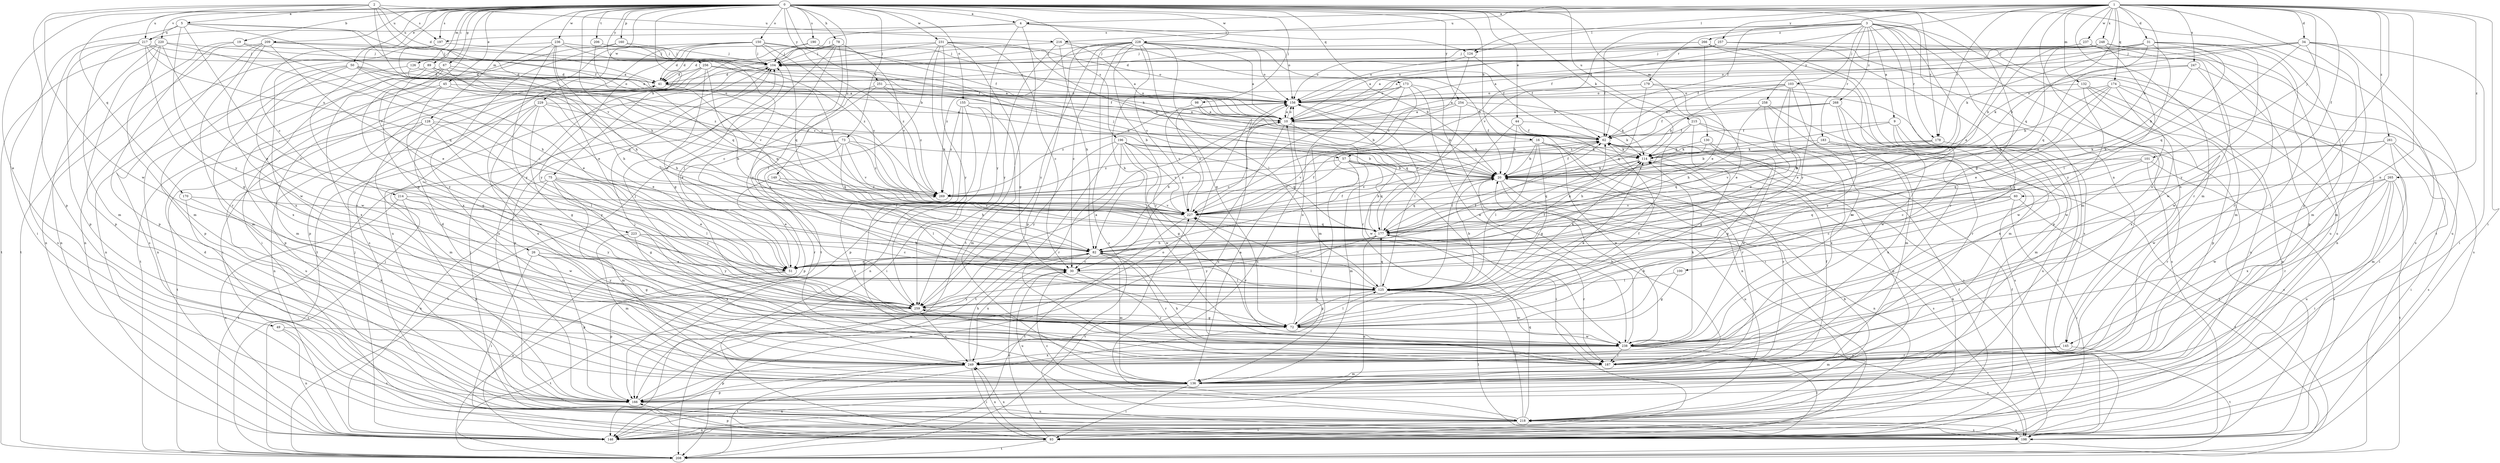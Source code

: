 strict digraph  {
0;
1;
2;
3;
4;
5;
9;
10;
16;
19;
20;
26;
30;
31;
34;
41;
44;
45;
49;
50;
51;
57;
60;
62;
67;
72;
73;
75;
78;
82;
89;
93;
98;
100;
101;
103;
104;
114;
124;
125;
126;
128;
130;
132;
136;
145;
146;
149;
150;
155;
156;
160;
166;
170;
173;
174;
177;
178;
179;
183;
187;
190;
196;
197;
198;
206;
208;
209;
214;
215;
216;
217;
218;
220;
223;
227;
228;
229;
231;
236;
237;
238;
247;
248;
249;
251;
254;
256;
257;
258;
259;
261;
265;
266;
268;
269;
0 -> 4  [label=a];
0 -> 16  [label=b];
0 -> 19  [label=b];
0 -> 26  [label=c];
0 -> 44  [label=e];
0 -> 45  [label=e];
0 -> 49  [label=e];
0 -> 50  [label=e];
0 -> 57  [label=f];
0 -> 67  [label=g];
0 -> 72  [label=g];
0 -> 73  [label=h];
0 -> 75  [label=h];
0 -> 78  [label=h];
0 -> 82  [label=h];
0 -> 89  [label=i];
0 -> 98  [label=j];
0 -> 114  [label=k];
0 -> 126  [label=m];
0 -> 128  [label=m];
0 -> 130  [label=m];
0 -> 145  [label=n];
0 -> 149  [label=o];
0 -> 150  [label=o];
0 -> 155  [label=o];
0 -> 160  [label=p];
0 -> 170  [label=q];
0 -> 173  [label=q];
0 -> 178  [label=r];
0 -> 190  [label=s];
0 -> 196  [label=s];
0 -> 197  [label=s];
0 -> 206  [label=t];
0 -> 208  [label=t];
0 -> 209  [label=u];
0 -> 214  [label=u];
0 -> 215  [label=u];
0 -> 220  [label=v];
0 -> 223  [label=v];
0 -> 228  [label=w];
0 -> 229  [label=w];
0 -> 231  [label=w];
0 -> 236  [label=w];
0 -> 251  [label=y];
0 -> 254  [label=y];
0 -> 256  [label=y];
1 -> 4  [label=a];
1 -> 20  [label=b];
1 -> 31  [label=d];
1 -> 34  [label=d];
1 -> 51  [label=e];
1 -> 57  [label=f];
1 -> 60  [label=f];
1 -> 62  [label=f];
1 -> 93  [label=i];
1 -> 100  [label=j];
1 -> 101  [label=j];
1 -> 124  [label=l];
1 -> 132  [label=m];
1 -> 136  [label=m];
1 -> 145  [label=n];
1 -> 166  [label=p];
1 -> 174  [label=q];
1 -> 177  [label=q];
1 -> 178  [label=r];
1 -> 216  [label=u];
1 -> 237  [label=w];
1 -> 247  [label=x];
1 -> 248  [label=x];
1 -> 249  [label=x];
1 -> 257  [label=y];
1 -> 261  [label=z];
1 -> 265  [label=z];
2 -> 5  [label=a];
2 -> 41  [label=d];
2 -> 62  [label=f];
2 -> 166  [label=p];
2 -> 197  [label=s];
2 -> 216  [label=u];
2 -> 217  [label=u];
2 -> 227  [label=v];
2 -> 238  [label=w];
3 -> 9  [label=a];
3 -> 30  [label=c];
3 -> 103  [label=j];
3 -> 124  [label=l];
3 -> 136  [label=m];
3 -> 145  [label=n];
3 -> 178  [label=r];
3 -> 179  [label=r];
3 -> 183  [label=r];
3 -> 187  [label=r];
3 -> 197  [label=s];
3 -> 198  [label=s];
3 -> 227  [label=v];
3 -> 258  [label=y];
3 -> 266  [label=z];
3 -> 268  [label=z];
4 -> 104  [label=j];
4 -> 124  [label=l];
4 -> 156  [label=o];
4 -> 208  [label=t];
4 -> 217  [label=u];
4 -> 259  [label=y];
5 -> 10  [label=a];
5 -> 20  [label=b];
5 -> 93  [label=i];
5 -> 125  [label=l];
5 -> 217  [label=u];
5 -> 227  [label=v];
5 -> 259  [label=y];
9 -> 62  [label=f];
9 -> 93  [label=i];
9 -> 136  [label=m];
9 -> 218  [label=u];
9 -> 227  [label=v];
10 -> 62  [label=f];
10 -> 82  [label=h];
10 -> 156  [label=o];
10 -> 166  [label=p];
10 -> 227  [label=v];
10 -> 238  [label=w];
16 -> 20  [label=b];
16 -> 72  [label=g];
16 -> 114  [label=k];
16 -> 125  [label=l];
16 -> 187  [label=r];
16 -> 227  [label=v];
16 -> 238  [label=w];
19 -> 82  [label=h];
19 -> 104  [label=j];
19 -> 166  [label=p];
19 -> 208  [label=t];
20 -> 62  [label=f];
20 -> 104  [label=j];
20 -> 146  [label=n];
20 -> 177  [label=q];
20 -> 198  [label=s];
20 -> 218  [label=u];
20 -> 269  [label=z];
26 -> 51  [label=e];
26 -> 72  [label=g];
26 -> 93  [label=i];
26 -> 166  [label=p];
26 -> 259  [label=y];
30 -> 125  [label=l];
30 -> 187  [label=r];
30 -> 218  [label=u];
31 -> 62  [label=f];
31 -> 82  [label=h];
31 -> 104  [label=j];
31 -> 114  [label=k];
31 -> 125  [label=l];
31 -> 136  [label=m];
31 -> 156  [label=o];
31 -> 177  [label=q];
31 -> 187  [label=r];
31 -> 259  [label=y];
34 -> 10  [label=a];
34 -> 20  [label=b];
34 -> 93  [label=i];
34 -> 104  [label=j];
34 -> 136  [label=m];
34 -> 177  [label=q];
34 -> 218  [label=u];
34 -> 238  [label=w];
41 -> 156  [label=o];
41 -> 177  [label=q];
44 -> 20  [label=b];
44 -> 62  [label=f];
44 -> 114  [label=k];
44 -> 125  [label=l];
44 -> 198  [label=s];
45 -> 72  [label=g];
45 -> 82  [label=h];
45 -> 136  [label=m];
45 -> 156  [label=o];
45 -> 166  [label=p];
49 -> 146  [label=n];
49 -> 198  [label=s];
49 -> 238  [label=w];
50 -> 10  [label=a];
50 -> 41  [label=d];
50 -> 51  [label=e];
50 -> 136  [label=m];
50 -> 166  [label=p];
50 -> 177  [label=q];
50 -> 238  [label=w];
51 -> 62  [label=f];
51 -> 104  [label=j];
51 -> 146  [label=n];
51 -> 166  [label=p];
57 -> 20  [label=b];
57 -> 93  [label=i];
57 -> 136  [label=m];
57 -> 146  [label=n];
57 -> 177  [label=q];
57 -> 227  [label=v];
57 -> 269  [label=z];
60 -> 30  [label=c];
60 -> 93  [label=i];
60 -> 177  [label=q];
60 -> 208  [label=t];
60 -> 227  [label=v];
62 -> 114  [label=k];
62 -> 166  [label=p];
62 -> 269  [label=z];
67 -> 41  [label=d];
67 -> 82  [label=h];
67 -> 156  [label=o];
67 -> 208  [label=t];
67 -> 249  [label=x];
67 -> 259  [label=y];
72 -> 62  [label=f];
72 -> 104  [label=j];
72 -> 114  [label=k];
72 -> 125  [label=l];
72 -> 156  [label=o];
72 -> 238  [label=w];
73 -> 114  [label=k];
73 -> 166  [label=p];
73 -> 177  [label=q];
73 -> 187  [label=r];
73 -> 208  [label=t];
73 -> 227  [label=v];
73 -> 269  [label=z];
75 -> 51  [label=e];
75 -> 72  [label=g];
75 -> 125  [label=l];
75 -> 136  [label=m];
75 -> 146  [label=n];
75 -> 208  [label=t];
75 -> 259  [label=y];
75 -> 269  [label=z];
78 -> 72  [label=g];
78 -> 104  [label=j];
78 -> 125  [label=l];
78 -> 208  [label=t];
78 -> 218  [label=u];
78 -> 227  [label=v];
78 -> 259  [label=y];
82 -> 30  [label=c];
82 -> 51  [label=e];
82 -> 62  [label=f];
82 -> 125  [label=l];
82 -> 136  [label=m];
82 -> 187  [label=r];
82 -> 249  [label=x];
89 -> 41  [label=d];
89 -> 146  [label=n];
89 -> 227  [label=v];
89 -> 249  [label=x];
89 -> 269  [label=z];
93 -> 30  [label=c];
93 -> 62  [label=f];
93 -> 166  [label=p];
93 -> 208  [label=t];
93 -> 249  [label=x];
98 -> 10  [label=a];
98 -> 20  [label=b];
98 -> 227  [label=v];
100 -> 72  [label=g];
100 -> 125  [label=l];
101 -> 20  [label=b];
101 -> 30  [label=c];
101 -> 51  [label=e];
101 -> 187  [label=r];
101 -> 198  [label=s];
103 -> 20  [label=b];
103 -> 51  [label=e];
103 -> 62  [label=f];
103 -> 82  [label=h];
103 -> 136  [label=m];
103 -> 156  [label=o];
103 -> 238  [label=w];
104 -> 41  [label=d];
114 -> 20  [label=b];
114 -> 177  [label=q];
114 -> 187  [label=r];
124 -> 62  [label=f];
124 -> 156  [label=o];
124 -> 227  [label=v];
125 -> 20  [label=b];
125 -> 62  [label=f];
125 -> 72  [label=g];
125 -> 114  [label=k];
125 -> 177  [label=q];
125 -> 227  [label=v];
125 -> 238  [label=w];
125 -> 259  [label=y];
126 -> 41  [label=d];
126 -> 146  [label=n];
126 -> 269  [label=z];
128 -> 62  [label=f];
128 -> 125  [label=l];
128 -> 136  [label=m];
128 -> 208  [label=t];
128 -> 218  [label=u];
128 -> 259  [label=y];
130 -> 72  [label=g];
130 -> 82  [label=h];
130 -> 114  [label=k];
130 -> 238  [label=w];
132 -> 156  [label=o];
132 -> 166  [label=p];
132 -> 218  [label=u];
132 -> 238  [label=w];
132 -> 249  [label=x];
136 -> 10  [label=a];
136 -> 62  [label=f];
136 -> 93  [label=i];
136 -> 104  [label=j];
136 -> 146  [label=n];
136 -> 166  [label=p];
145 -> 136  [label=m];
145 -> 187  [label=r];
145 -> 208  [label=t];
145 -> 249  [label=x];
146 -> 62  [label=f];
146 -> 104  [label=j];
146 -> 114  [label=k];
149 -> 51  [label=e];
149 -> 82  [label=h];
149 -> 125  [label=l];
149 -> 269  [label=z];
150 -> 41  [label=d];
150 -> 104  [label=j];
150 -> 156  [label=o];
150 -> 177  [label=q];
150 -> 198  [label=s];
150 -> 218  [label=u];
150 -> 227  [label=v];
150 -> 259  [label=y];
150 -> 269  [label=z];
155 -> 10  [label=a];
155 -> 93  [label=i];
155 -> 136  [label=m];
155 -> 146  [label=n];
155 -> 166  [label=p];
155 -> 269  [label=z];
156 -> 10  [label=a];
156 -> 20  [label=b];
156 -> 177  [label=q];
156 -> 269  [label=z];
160 -> 30  [label=c];
160 -> 93  [label=i];
160 -> 104  [label=j];
160 -> 249  [label=x];
166 -> 156  [label=o];
166 -> 218  [label=u];
170 -> 198  [label=s];
170 -> 227  [label=v];
170 -> 249  [label=x];
173 -> 82  [label=h];
173 -> 93  [label=i];
173 -> 136  [label=m];
173 -> 146  [label=n];
173 -> 156  [label=o];
173 -> 187  [label=r];
173 -> 238  [label=w];
174 -> 20  [label=b];
174 -> 51  [label=e];
174 -> 93  [label=i];
174 -> 146  [label=n];
174 -> 156  [label=o];
174 -> 227  [label=v];
174 -> 238  [label=w];
177 -> 82  [label=h];
177 -> 114  [label=k];
177 -> 146  [label=n];
177 -> 156  [label=o];
177 -> 187  [label=r];
177 -> 259  [label=y];
178 -> 20  [label=b];
178 -> 114  [label=k];
178 -> 198  [label=s];
178 -> 227  [label=v];
179 -> 10  [label=a];
179 -> 51  [label=e];
179 -> 156  [label=o];
179 -> 177  [label=q];
179 -> 198  [label=s];
183 -> 114  [label=k];
183 -> 177  [label=q];
183 -> 208  [label=t];
183 -> 249  [label=x];
187 -> 20  [label=b];
187 -> 82  [label=h];
187 -> 136  [label=m];
187 -> 259  [label=y];
190 -> 41  [label=d];
190 -> 62  [label=f];
190 -> 104  [label=j];
190 -> 114  [label=k];
196 -> 20  [label=b];
196 -> 72  [label=g];
196 -> 114  [label=k];
196 -> 177  [label=q];
196 -> 187  [label=r];
196 -> 208  [label=t];
196 -> 227  [label=v];
196 -> 238  [label=w];
196 -> 259  [label=y];
197 -> 104  [label=j];
197 -> 146  [label=n];
197 -> 269  [label=z];
198 -> 104  [label=j];
198 -> 125  [label=l];
198 -> 218  [label=u];
198 -> 249  [label=x];
206 -> 104  [label=j];
206 -> 177  [label=q];
208 -> 104  [label=j];
208 -> 227  [label=v];
209 -> 51  [label=e];
209 -> 62  [label=f];
209 -> 104  [label=j];
209 -> 146  [label=n];
209 -> 187  [label=r];
209 -> 198  [label=s];
209 -> 238  [label=w];
214 -> 146  [label=n];
214 -> 166  [label=p];
214 -> 227  [label=v];
214 -> 238  [label=w];
214 -> 259  [label=y];
215 -> 62  [label=f];
215 -> 72  [label=g];
215 -> 125  [label=l];
215 -> 198  [label=s];
215 -> 249  [label=x];
216 -> 10  [label=a];
216 -> 20  [label=b];
216 -> 82  [label=h];
216 -> 104  [label=j];
216 -> 259  [label=y];
217 -> 10  [label=a];
217 -> 72  [label=g];
217 -> 104  [label=j];
217 -> 136  [label=m];
217 -> 166  [label=p];
217 -> 177  [label=q];
217 -> 198  [label=s];
218 -> 20  [label=b];
218 -> 30  [label=c];
218 -> 41  [label=d];
218 -> 93  [label=i];
218 -> 125  [label=l];
218 -> 146  [label=n];
218 -> 156  [label=o];
218 -> 177  [label=q];
218 -> 198  [label=s];
220 -> 30  [label=c];
220 -> 51  [label=e];
220 -> 104  [label=j];
220 -> 136  [label=m];
220 -> 146  [label=n];
220 -> 166  [label=p];
220 -> 208  [label=t];
223 -> 30  [label=c];
223 -> 82  [label=h];
223 -> 136  [label=m];
223 -> 249  [label=x];
223 -> 259  [label=y];
227 -> 20  [label=b];
227 -> 62  [label=f];
227 -> 156  [label=o];
227 -> 177  [label=q];
227 -> 208  [label=t];
228 -> 10  [label=a];
228 -> 20  [label=b];
228 -> 30  [label=c];
228 -> 72  [label=g];
228 -> 104  [label=j];
228 -> 125  [label=l];
228 -> 156  [label=o];
228 -> 166  [label=p];
228 -> 187  [label=r];
228 -> 198  [label=s];
228 -> 227  [label=v];
228 -> 259  [label=y];
228 -> 269  [label=z];
229 -> 10  [label=a];
229 -> 20  [label=b];
229 -> 51  [label=e];
229 -> 72  [label=g];
229 -> 146  [label=n];
229 -> 238  [label=w];
229 -> 249  [label=x];
231 -> 20  [label=b];
231 -> 30  [label=c];
231 -> 41  [label=d];
231 -> 72  [label=g];
231 -> 104  [label=j];
231 -> 156  [label=o];
231 -> 187  [label=r];
231 -> 208  [label=t];
231 -> 259  [label=y];
236 -> 51  [label=e];
236 -> 72  [label=g];
236 -> 82  [label=h];
236 -> 104  [label=j];
236 -> 227  [label=v];
236 -> 249  [label=x];
236 -> 259  [label=y];
236 -> 269  [label=z];
237 -> 10  [label=a];
237 -> 104  [label=j];
237 -> 136  [label=m];
237 -> 166  [label=p];
237 -> 198  [label=s];
238 -> 20  [label=b];
238 -> 93  [label=i];
238 -> 114  [label=k];
238 -> 187  [label=r];
238 -> 198  [label=s];
238 -> 227  [label=v];
238 -> 249  [label=x];
238 -> 269  [label=z];
247 -> 20  [label=b];
247 -> 41  [label=d];
247 -> 114  [label=k];
247 -> 198  [label=s];
247 -> 238  [label=w];
248 -> 10  [label=a];
248 -> 20  [label=b];
248 -> 82  [label=h];
248 -> 104  [label=j];
248 -> 156  [label=o];
248 -> 187  [label=r];
248 -> 218  [label=u];
248 -> 259  [label=y];
249 -> 41  [label=d];
249 -> 82  [label=h];
249 -> 93  [label=i];
249 -> 166  [label=p];
249 -> 208  [label=t];
251 -> 20  [label=b];
251 -> 51  [label=e];
251 -> 156  [label=o];
251 -> 166  [label=p];
251 -> 269  [label=z];
254 -> 10  [label=a];
254 -> 30  [label=c];
254 -> 114  [label=k];
254 -> 125  [label=l];
254 -> 146  [label=n];
256 -> 10  [label=a];
256 -> 30  [label=c];
256 -> 41  [label=d];
256 -> 62  [label=f];
256 -> 82  [label=h];
256 -> 93  [label=i];
256 -> 166  [label=p];
257 -> 10  [label=a];
257 -> 41  [label=d];
257 -> 72  [label=g];
257 -> 104  [label=j];
257 -> 146  [label=n];
257 -> 156  [label=o];
257 -> 218  [label=u];
258 -> 10  [label=a];
258 -> 51  [label=e];
258 -> 82  [label=h];
258 -> 136  [label=m];
258 -> 187  [label=r];
259 -> 10  [label=a];
259 -> 72  [label=g];
259 -> 208  [label=t];
259 -> 249  [label=x];
261 -> 93  [label=i];
261 -> 114  [label=k];
261 -> 136  [label=m];
261 -> 177  [label=q];
261 -> 198  [label=s];
261 -> 238  [label=w];
265 -> 93  [label=i];
265 -> 187  [label=r];
265 -> 208  [label=t];
265 -> 218  [label=u];
265 -> 238  [label=w];
265 -> 249  [label=x];
265 -> 269  [label=z];
266 -> 51  [label=e];
266 -> 62  [label=f];
266 -> 104  [label=j];
266 -> 166  [label=p];
266 -> 187  [label=r];
266 -> 259  [label=y];
268 -> 10  [label=a];
268 -> 62  [label=f];
268 -> 238  [label=w];
268 -> 249  [label=x];
268 -> 259  [label=y];
268 -> 269  [label=z];
269 -> 227  [label=v];
}
